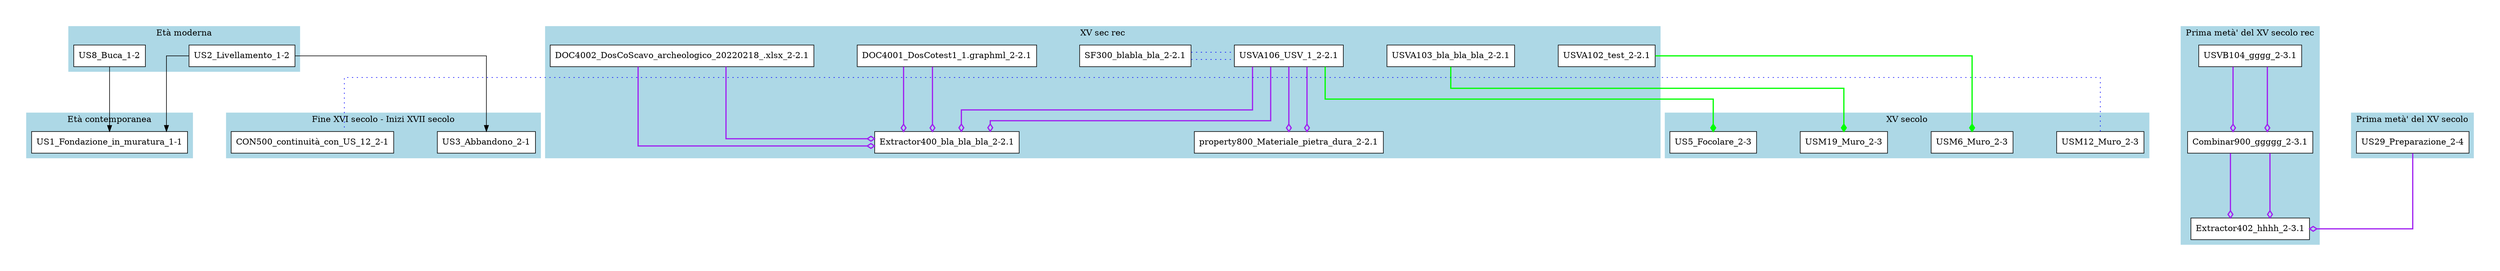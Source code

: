 digraph {
	graph [bb="0,0,3505,380.5",
		compound=true,
		dpi=150,
		nodesep=1,
		pad=0.5,
		rankdir=TB,
		ranksep=1.5,
		splines=ortho
	];
	node [label="\N"];
	subgraph cluster_datazione_1 {
		graph [bb="8,152,232,228.5",
			color=lightblue,
			label="Età contemporanea",
			lheight=0.23,
			lp="120,216.25",
			lwidth=1.46,
			rank=same,
			style=filled
		];
		"US1_Fondazione_in_muratura_1-1"	[fillcolor=white,
			height=0.5,
			label="US1_Fondazione_in_muratura_1-1",
			pos="120,178",
			shape=box,
			style=filled,
			width=2.8889];
	}
	subgraph cluster_datazione_2 {
		graph [bb="62,296,394,372.5",
			color=lightblue,
			label="Età moderna",
			lheight=0.23,
			lp="228,360.25",
			lwidth=0.97,
			rank=same,
			style=filled
		];
		"US2_Livellamento_1-2"	[fillcolor=white,
			height=0.5,
			label="US2_Livellamento_1-2",
			pos="314,322",
			shape=box,
			style=filled,
			width=2.0035];
		"US8_Buca_1-2"	[fillcolor=white,
			height=0.5,
			label="US8_Buca_1-2",
			pos="120,322",
			shape=box,
			style=filled,
			width=1.3785];
	}
	subgraph cluster_datazione_3 {
		graph [bb="288,152,731,228.5",
			color=lightblue,
			label="Fine XVI secolo - Inizi XVII secolo",
			lheight=0.23,
			lp="509.5,216.25",
			lwidth=2.74,
			rank=same,
			style=filled
		];
		"US3_Abbandono_2-1"	[fillcolor=white,
			height=0.5,
			label="US3_Abbandono_2-1",
			pos="363,178",
			shape=box,
			style=filled,
			width=1.8681];
		"CON500_continuità_con_US_12_2-1"	[fillcolor=white,
			height=0.5,
			label="CON500_continuità_con_US_12_2-1",
			pos="613,178",
			shape=box,
			style=filled,
			width=3.066];
	}
	subgraph cluster_datazione_4 {
		graph [bb="739,152,2321,372.5",
			color=lightblue,
			label="XV sec rec",
			lheight=0.23,
			lp="1530,360.25",
			lwidth=0.83,
			rank=same,
			style=filled
		];
		"USVA102_test_2-2.1"	[fillcolor=white,
			height=0.5,
			label="USVA102_test_2-2.1",
			pos="1999,322",
			shape=box,
			style=filled,
			width=1.8368];
		"USVA103_bla_bla_bla_2-2.1"	[fillcolor=white,
			height=0.5,
			label="USVA103_bla_bla_bla_2-2.1",
			pos="2225,322",
			shape=box,
			style=filled,
			width=2.4514];
		"USVA106_USV_1_2-2.1"	[fillcolor=white,
			height=0.5,
			label="USVA106_USV_1_2-2.1",
			pos="1562,322",
			shape=box,
			style=filled,
			width=2.1389];
		"Extractor400_bla_bla_bla_2-2.1"	[fillcolor=white,
			height=0.5,
			label="Extractor400_bla_bla_bla_2-2.1",
			pos="1236,178",
			shape=box,
			style=filled,
			width=2.6597];
		"USVA106_USV_1_2-2.1" -> "Extractor400_bla_bla_bla_2-2.1"	[arrowhead=odiamond,
			color=purple,
			pos="e,1332,178 1484.7,322 1454.2,322 1426.4,322 1426.4,322 1426.4,322 1426.4,178 1426.4,178 1426.4,178 1345.1,178 1345.1,178",
			style=bold];
		"property800_Materiale_pietra_dura_2-2.1"	[fillcolor=white,
			height=0.5,
			label="property800_Materiale_pietra_dura_2-2.1",
			pos="1562,178",
			shape=box,
			style=filled,
			width=3.3993];
		"USVA106_USV_1_2-2.1" -> "property800_Materiale_pietra_dura_2-2.1"	[arrowhead=odiamond,
			color=purple,
			pos="e,1536.3,196.09 1536.3,303.76 1536.3,303.76 1536.3,209.14 1536.3,209.14",
			style=bold];
		"SF300_blabla_bla_2-2.1"	[fillcolor=white,
			height=0.5,
			label="SF300_blabla_bla_2-2.1",
			pos="1786,322",
			shape=box,
			style=filled,
			width=2.0764];
		"SF300_blabla_bla_2-2.1" -> "USVA106_USV_1_2-2.1"	[arrowhead=none,
			color=blue,
			constraint=False,
			pos="1710.8,322 1687.8,322 1662.4,322 1639.3,322",
			style=dotted];
		"DOC4001_DosCo\test1_1.graphml_2-2.1"	[fillcolor=white,
			height=0.5,
			label="DOC4001_DosCo\test1_1.graphml_2-2.1",
			pos="867,322",
			shape=box,
			style=filled,
			width=3.3264];
		"DOC4001_DosCo\test1_1.graphml_2-2.1" -> "Extractor400_bla_bla_bla_2-2.1"	[arrowhead=odiamond,
			color=purple,
			pos="e,1140,178 867,303.76 867,265.01 867,178 867,178 867,178 1127,178 1127,178",
			style=bold];
		"DOC4002_DosCo\Scavo_archeologico_20220218_.xlsx_2-2.1"	[fillcolor=white,
			height=0.5,
			label="DOC4002_DosCo\Scavo_archeologico_20220218_.xlsx_2-2.1",
			pos="1236,322",
			shape=box,
			style=filled,
			width=4.9201];
		"DOC4002_DosCo\Scavo_archeologico_20220218_.xlsx_2-2.1" -> "Extractor400_bla_bla_bla_2-2.1"	[arrowhead=odiamond,
			color=purple,
			pos="e,1236,196.09 1236,303.76 1236,303.76 1236,209.14 1236,209.14",
			style=bold];
	}
	subgraph cluster_datazione_5 {
		graph [bb="2329,152,3038,228.5",
			color=lightblue,
			label="XV secolo",
			lheight=0.23,
			lp="2683.5,216.25",
			lwidth=0.79,
			rank=same,
			style=filled
		];
		"USM12_Muro_2-3"	[fillcolor=white,
			height=0.5,
			label="USM12_Muro_2-3",
			pos="2398,178",
			shape=box,
			style=filled,
			width=1.691];
		"USM19_Muro_2-3"	[fillcolor=white,
			height=0.5,
			label="USM19_Muro_2-3",
			pos="2969,178",
			shape=box,
			style=filled,
			width=1.691];
		"US5_Focolare_2-3"	[fillcolor=white,
			height=0.5,
			label="US5_Focolare_2-3",
			pos="2590,178",
			shape=box,
			style=filled,
			width=1.6493];
		"USM6_Muro_2-3"	[fillcolor=white,
			height=0.5,
			label="USM6_Muro_2-3",
			pos="2779,178",
			shape=box,
			style=filled,
			width=1.5972];
	}
	subgraph cluster_datazione_6 {
		graph [bb="3094,8,3277,372.5",
			color=lightblue,
			label="Prima metà' del XV secolo rec",
			lheight=0.23,
			lp="3185.5,360.25",
			lwidth=2.32,
			rank=same,
			style=filled
		];
		"USVB104_gggg_2-3.1"	[fillcolor=white,
			height=0.5,
			label="USVB104_gggg_2-3.1",
			pos="3185,322",
			shape=box,
			style=filled,
			width=1.9618];
		"Combinar900_ggggg_2-3.1"	[fillcolor=white,
			height=0.5,
			label="Combinar900_ggggg_2-3.1",
			pos="3185,178",
			shape=box,
			style=filled,
			width=2.316];
		"USVB104_gggg_2-3.1" -> "Combinar900_ggggg_2-3.1"	[arrowhead=odiamond,
			color=purple,
			pos="e,3185,196.09 3185,303.76 3185,303.76 3185,209.14 3185,209.14",
			style=bold];
		"Extractor402_hhhh_2-3.1"	[fillcolor=white,
			height=0.5,
			label="Extractor402_hhhh_2-3.1",
			pos="3188,34",
			shape=box,
			style=filled,
			width=2.1597];
		"Combinar900_ggggg_2-3.1" -> "Extractor402_hhhh_2-3.1"	[arrowhead=odiamond,
			color=purple,
			pos="e,3188,52.09 3188,159.76 3188,159.76 3188,65.142 3188,65.142",
			style=bold];
	}
	subgraph cluster_datazione_7 {
		graph [bb="3333,152,3497,228.5",
			color=lightblue,
			label="Prima metà' del XV secolo",
			lheight=0.23,
			lp="3415,216.25",
			lwidth=2.04,
			rank=same,
			style=filled
		];
		"US29_Preparazione_2-4"	[fillcolor=white,
			height=0.5,
			label="US29_Preparazione_2-4",
			pos="3415,178",
			shape=box,
			style=filled,
			width=2.066];
	}
	subgraph main {
		edge [arrowhead=normal,
			color=black,
			style=solid
		];
		"US1_Fondazione_in_muratura_1-1";
		"US2_Livellamento_1-2";
		"US2_Livellamento_1-2" -> "US1_Fondazione_in_muratura_1-1"	[pos="e,224.16,178 268.81,303.76 268.81,265.01 268.81,178 268.81,178 268.81,178 235.68,178 235.68,178"];
		"US3_Abbandono_2-1";
		"US2_Livellamento_1-2" -> "US3_Abbandono_2-1"	[pos="e,340.94,196.09 340.94,303.76 340.94,303.76 340.94,207.6 340.94,207.6"];
		"US8_Buca_1-2";
		"US8_Buca_1-2" -> "US1_Fondazione_in_muratura_1-1"	[pos="e,120,196.09 120,303.76 120,303.76 120,207.6 120,207.6"];
	}
	subgraph main1 {
		edge [arrowhead=none,
			color=blue,
			constraint=False,
			style=dotted
		];
		"CON500_continuità_con_US_12_2-1";
		"USVA106_USV_1_2-2.1";
		"SF300_blabla_bla_2-2.1";
		"SF300_blabla_bla_2-2.1" -> "USVA106_USV_1_2-2.1";
		"USM12_Muro_2-3";
		"USM12_Muro_2-3" -> "CON500_continuità_con_US_12_2-1"	[pos="2398,159.83 2398,138.5 2398,106 2398,106 2398,106 613,106 613,106 613,106 613,138.5 613,159.83"];
	}
	subgraph main3 {
		edge [arrowhead=diamond,
			color=green,
			style=bold
		];
		"USVA102_test_2-2.1";
		"USM6_Muro_2-3";
		"USVA102_test_2-2.1" -> "USM6_Muro_2-3"	[pos="e,2779,196.21 1999,303.72 1999,288.05 1999,268 1999,268 1999,268 2779,268 2779,268 2779,268 2779,209.27 2779,209.27"];
		"USVA103_bla_bla_bla_2-2.1";
		"USM19_Muro_2-3";
		"USVA103_bla_bla_bla_2-2.1" -> "USM19_Muro_2-3"	[pos="e,2969,196.24 2313.6,322 2510.9,322 2969,322 2969,322 2969,322 2969,209.29 2969,209.29"];
		"USVA106_USV_1_2-2.1";
		"US5_Focolare_2-3";
		"USVA106_USV_1_2-2.1" -> "US5_Focolare_2-3"	[pos="e,2590,196.28 1587.7,303.79 1587.7,277.49 1587.7,232 1587.7,232 1587.7,232 2590,232 2590,232 2590,232 2590,209.33 2590,209.33"];
	}
	subgraph main4 {
		edge [arrowhead=odiamond,
			color=purple,
			style=bold
		];
		"USVA106_USV_1_2-2.1";
		"Extractor400_bla_bla_bla_2-2.1";
		"USVA106_USV_1_2-2.1" -> "Extractor400_bla_bla_bla_2-2.1";
		"property800_Materiale_pietra_dura_2-2.1";
		"USVA106_USV_1_2-2.1" -> "property800_Materiale_pietra_dura_2-2.1";
		"DOC4001_DosCo\test1_1.graphml_2-2.1";
		"DOC4001_DosCo\test1_1.graphml_2-2.1" -> "Extractor400_bla_bla_bla_2-2.1";
		"DOC4002_DosCo\Scavo_archeologico_20220218_.xlsx_2-2.1";
		"DOC4002_DosCo\Scavo_archeologico_20220218_.xlsx_2-2.1" -> "Extractor400_bla_bla_bla_2-2.1";
		"USVB104_gggg_2-3.1";
		"Combinar900_ggggg_2-3.1";
		"USVB104_gggg_2-3.1" -> "Combinar900_ggggg_2-3.1";
		"Extractor402_hhhh_2-3.1";
		"Combinar900_ggggg_2-3.1" -> "Extractor402_hhhh_2-3.1";
		"US29_Preparazione_2-4";
		"US29_Preparazione_2-4" -> "Extractor402_hhhh_2-3.1"	[pos="e,3266.1,34 3415,159.76 3415,121.01 3415,34 3415,34 3415,34 3279.2,34 3279.2,34"];
	}
}
